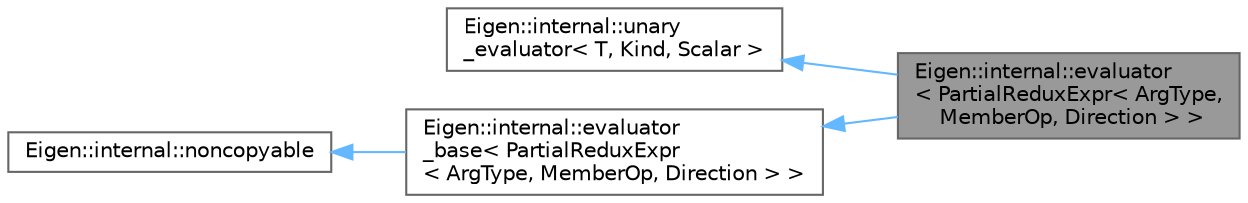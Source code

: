 digraph "Eigen::internal::evaluator&lt; PartialReduxExpr&lt; ArgType, MemberOp, Direction &gt; &gt;"
{
 // LATEX_PDF_SIZE
  bgcolor="transparent";
  edge [fontname=Helvetica,fontsize=10,labelfontname=Helvetica,labelfontsize=10];
  node [fontname=Helvetica,fontsize=10,shape=box,height=0.2,width=0.4];
  rankdir="LR";
  Node1 [id="Node000001",label="Eigen::internal::evaluator\l\< PartialReduxExpr\< ArgType,\l MemberOp, Direction \> \>",height=0.2,width=0.4,color="gray40", fillcolor="grey60", style="filled", fontcolor="black",tooltip=" "];
  Node2 -> Node1 [id="edge4_Node000001_Node000002",dir="back",color="steelblue1",style="solid",tooltip=" "];
  Node2 [id="Node000002",label="Eigen::internal::unary\l_evaluator\< T, Kind, Scalar \>",height=0.2,width=0.4,color="gray40", fillcolor="white", style="filled",URL="$struct_eigen_1_1internal_1_1unary__evaluator.html",tooltip=" "];
  Node3 -> Node1 [id="edge5_Node000001_Node000003",dir="back",color="steelblue1",style="solid",tooltip=" "];
  Node3 [id="Node000003",label="Eigen::internal::evaluator\l_base\< PartialReduxExpr\l\< ArgType, MemberOp, Direction \> \>",height=0.2,width=0.4,color="gray40", fillcolor="white", style="filled",URL="$struct_eigen_1_1internal_1_1evaluator__base.html",tooltip=" "];
  Node4 -> Node3 [id="edge6_Node000003_Node000004",dir="back",color="steelblue1",style="solid",tooltip=" "];
  Node4 [id="Node000004",label="Eigen::internal::noncopyable",height=0.2,width=0.4,color="gray40", fillcolor="white", style="filled",URL="$class_eigen_1_1internal_1_1noncopyable.html",tooltip=" "];
}
